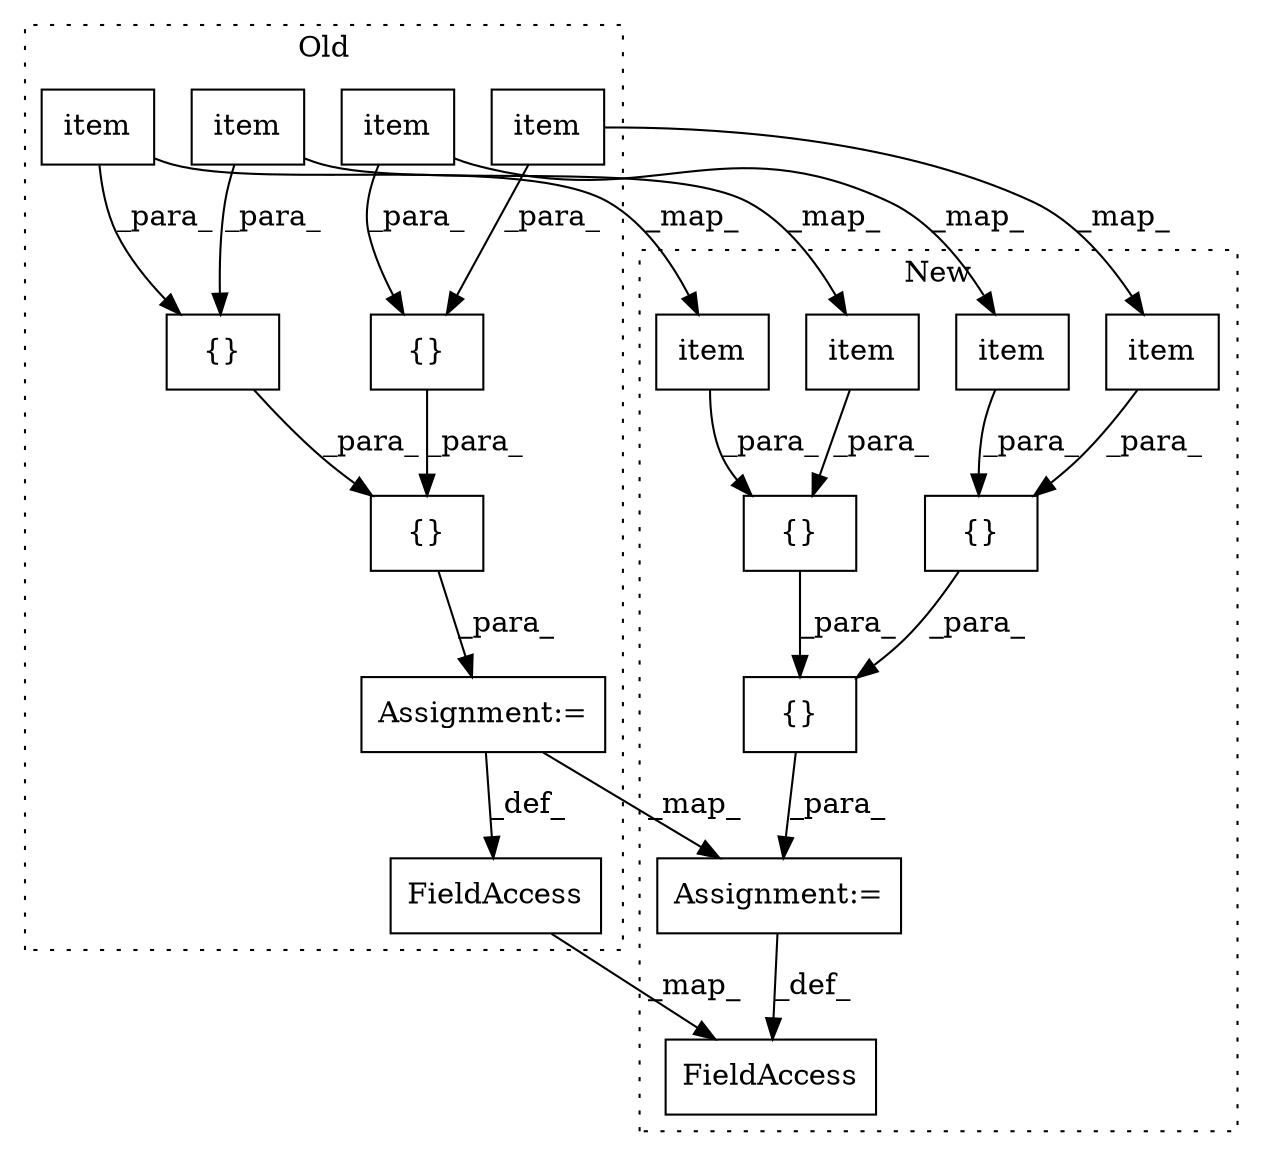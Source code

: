 digraph G {
subgraph cluster0 {
1 [label="item" a="32" s="404" l="6" shape="box"];
3 [label="FieldAccess" a="22" s="530" l="21" shape="box"];
6 [label="{}" a="4" s="412,478" l="1,1" shape="box"];
8 [label="item" a="32" s="360" l="6" shape="box"];
9 [label="{}" a="4" s="324,479" l="1,1" shape="box"];
11 [label="item" a="32" s="472" l="6" shape="box"];
13 [label="{}" a="4" s="325,410" l="1,1" shape="box"];
16 [label="item" a="32" s="439" l="6" shape="box"];
17 [label="Assignment:=" a="7" s="302" l="1" shape="box"];
label = "Old";
style="dotted";
}
subgraph cluster1 {
2 [label="item" a="32" s="433" l="6" shape="box"];
4 [label="FieldAccess" a="22" s="622" l="21" shape="box"];
5 [label="{}" a="4" s="564,570" l="1,1" shape="box"];
7 [label="item" a="32" s="381" l="6" shape="box"];
10 [label="{}" a="4" s="556,562" l="1,1" shape="box"];
12 [label="item" a="32" s="515" l="6" shape="box"];
14 [label="{}" a="4" s="555,571" l="1,1" shape="box"];
15 [label="item" a="32" s="474" l="6" shape="box"];
18 [label="Assignment:=" a="7" s="533" l="1" shape="box"];
label = "New";
style="dotted";
}
1 -> 13 [label="_para_"];
1 -> 2 [label="_map_"];
2 -> 10 [label="_para_"];
3 -> 4 [label="_map_"];
5 -> 14 [label="_para_"];
6 -> 9 [label="_para_"];
7 -> 10 [label="_para_"];
8 -> 7 [label="_map_"];
8 -> 13 [label="_para_"];
9 -> 17 [label="_para_"];
10 -> 14 [label="_para_"];
11 -> 6 [label="_para_"];
11 -> 12 [label="_map_"];
12 -> 5 [label="_para_"];
13 -> 9 [label="_para_"];
14 -> 18 [label="_para_"];
15 -> 5 [label="_para_"];
16 -> 15 [label="_map_"];
16 -> 6 [label="_para_"];
17 -> 3 [label="_def_"];
17 -> 18 [label="_map_"];
18 -> 4 [label="_def_"];
}